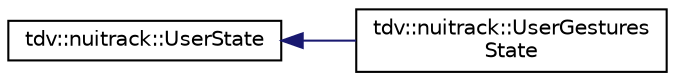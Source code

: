 digraph "Graphical Class Hierarchy"
{
  edge [fontname="Helvetica",fontsize="10",labelfontname="Helvetica",labelfontsize="10"];
  node [fontname="Helvetica",fontsize="10",shape=record];
  rankdir="LR";
  Node1 [label="tdv::nuitrack::UserState",height=0.2,width=0.4,color="black", fillcolor="white", style="filled",URL="$structtdv_1_1nuitrack_1_1UserState.html",tooltip="Describes a state of a particular user. "];
  Node1 -> Node2 [dir="back",color="midnightblue",fontsize="10",style="solid",fontname="Helvetica"];
  Node2 [label="tdv::nuitrack::UserGestures\lState",height=0.2,width=0.4,color="black", fillcolor="white", style="filled",URL="$structtdv_1_1nuitrack_1_1UserGesturesState.html",tooltip="Describes the user&#39;s state, supplemented by information about the actions currently being performed..."];
}
